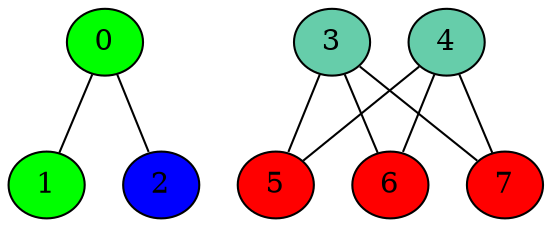 graph G {
  graph [splines=false overlap=false]
  node  [shape=ellipse, width=0.3, height=0.3]
  0 [style=filled, fillcolor="green"];
  1 [style=filled, fillcolor="green"];
  2 [style=filled, fillcolor="blue"];
  3 [style=filled, fillcolor="aquamarine3"];
  4 [style=filled, fillcolor="aquamarine3"];
  5 [style=filled, fillcolor="red"];
  6 [style=filled, fillcolor="red"];
  7 [style=filled, fillcolor="red"];
  0 -- 1;
  0 -- 2;
  3 -- 5;
  3 -- 6;
  3 -- 7;
  4 -- 5;
  4 -- 6;
  4 -- 7;
}
